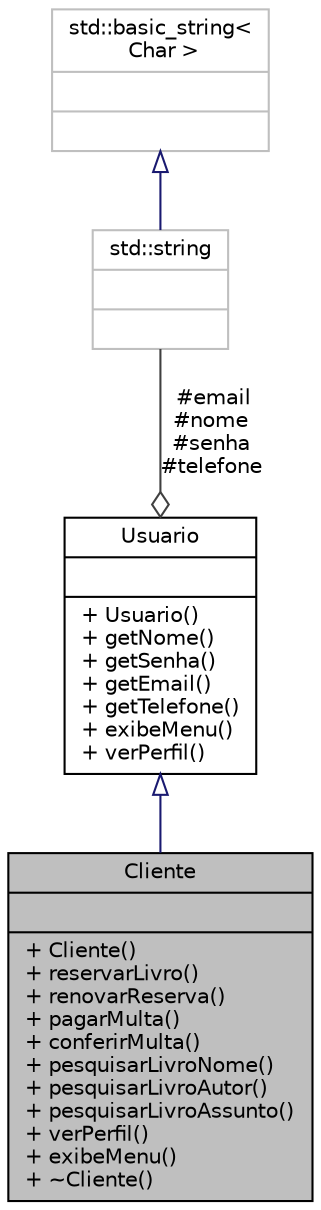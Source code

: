 digraph "Cliente"
{
 // LATEX_PDF_SIZE
  edge [fontname="Helvetica",fontsize="10",labelfontname="Helvetica",labelfontsize="10"];
  node [fontname="Helvetica",fontsize="10",shape=record];
  Node1 [label="{Cliente\n||+ Cliente()\l+ reservarLivro()\l+ renovarReserva()\l+ pagarMulta()\l+ conferirMulta()\l+ pesquisarLivroNome()\l+ pesquisarLivroAutor()\l+ pesquisarLivroAssunto()\l+ verPerfil()\l+ exibeMenu()\l+ ~Cliente()\l}",height=0.2,width=0.4,color="black", fillcolor="grey75", style="filled", fontcolor="black",tooltip="Classe Cliente,."];
  Node2 -> Node1 [dir="back",color="midnightblue",fontsize="10",style="solid",arrowtail="onormal",fontname="Helvetica"];
  Node2 [label="{Usuario\n||+ Usuario()\l+ getNome()\l+ getSenha()\l+ getEmail()\l+ getTelefone()\l+ exibeMenu()\l+ verPerfil()\l}",height=0.2,width=0.4,color="black", fillcolor="white", style="filled",URL="$classUsuario.html",tooltip="Classe usuario,."];
  Node3 -> Node2 [color="grey25",fontsize="10",style="solid",label=" #email\n#nome\n#senha\n#telefone" ,arrowhead="odiamond",fontname="Helvetica"];
  Node3 [label="{std::string\n||}",height=0.2,width=0.4,color="grey75", fillcolor="white", style="filled",tooltip=" "];
  Node4 -> Node3 [dir="back",color="midnightblue",fontsize="10",style="solid",arrowtail="onormal",fontname="Helvetica"];
  Node4 [label="{std::basic_string\<\l Char \>\n||}",height=0.2,width=0.4,color="grey75", fillcolor="white", style="filled",tooltip=" "];
}
